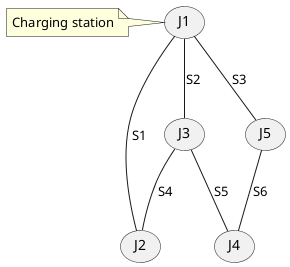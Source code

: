 @startuml streets-graph


(J1) -- (J2) : "S1"
(J1) -- (J3) : "S2"
(J1) -- (J5) : "S3"

(J3) -- (J2) : "S4"
(J3) -- (J4) : "S5"

(J5) -- (J4) : "S6"

note left of (J1)
    Charging station
end note

@enduml
